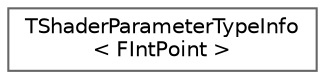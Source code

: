 digraph "Graphical Class Hierarchy"
{
 // INTERACTIVE_SVG=YES
 // LATEX_PDF_SIZE
  bgcolor="transparent";
  edge [fontname=Helvetica,fontsize=10,labelfontname=Helvetica,labelfontsize=10];
  node [fontname=Helvetica,fontsize=10,shape=box,height=0.2,width=0.4];
  rankdir="LR";
  Node0 [id="Node000000",label="TShaderParameterTypeInfo\l\< FIntPoint \>",height=0.2,width=0.4,color="grey40", fillcolor="white", style="filled",URL="$dd/d72/structTShaderParameterTypeInfo_3_01FIntPoint_01_4.html",tooltip=" "];
}
